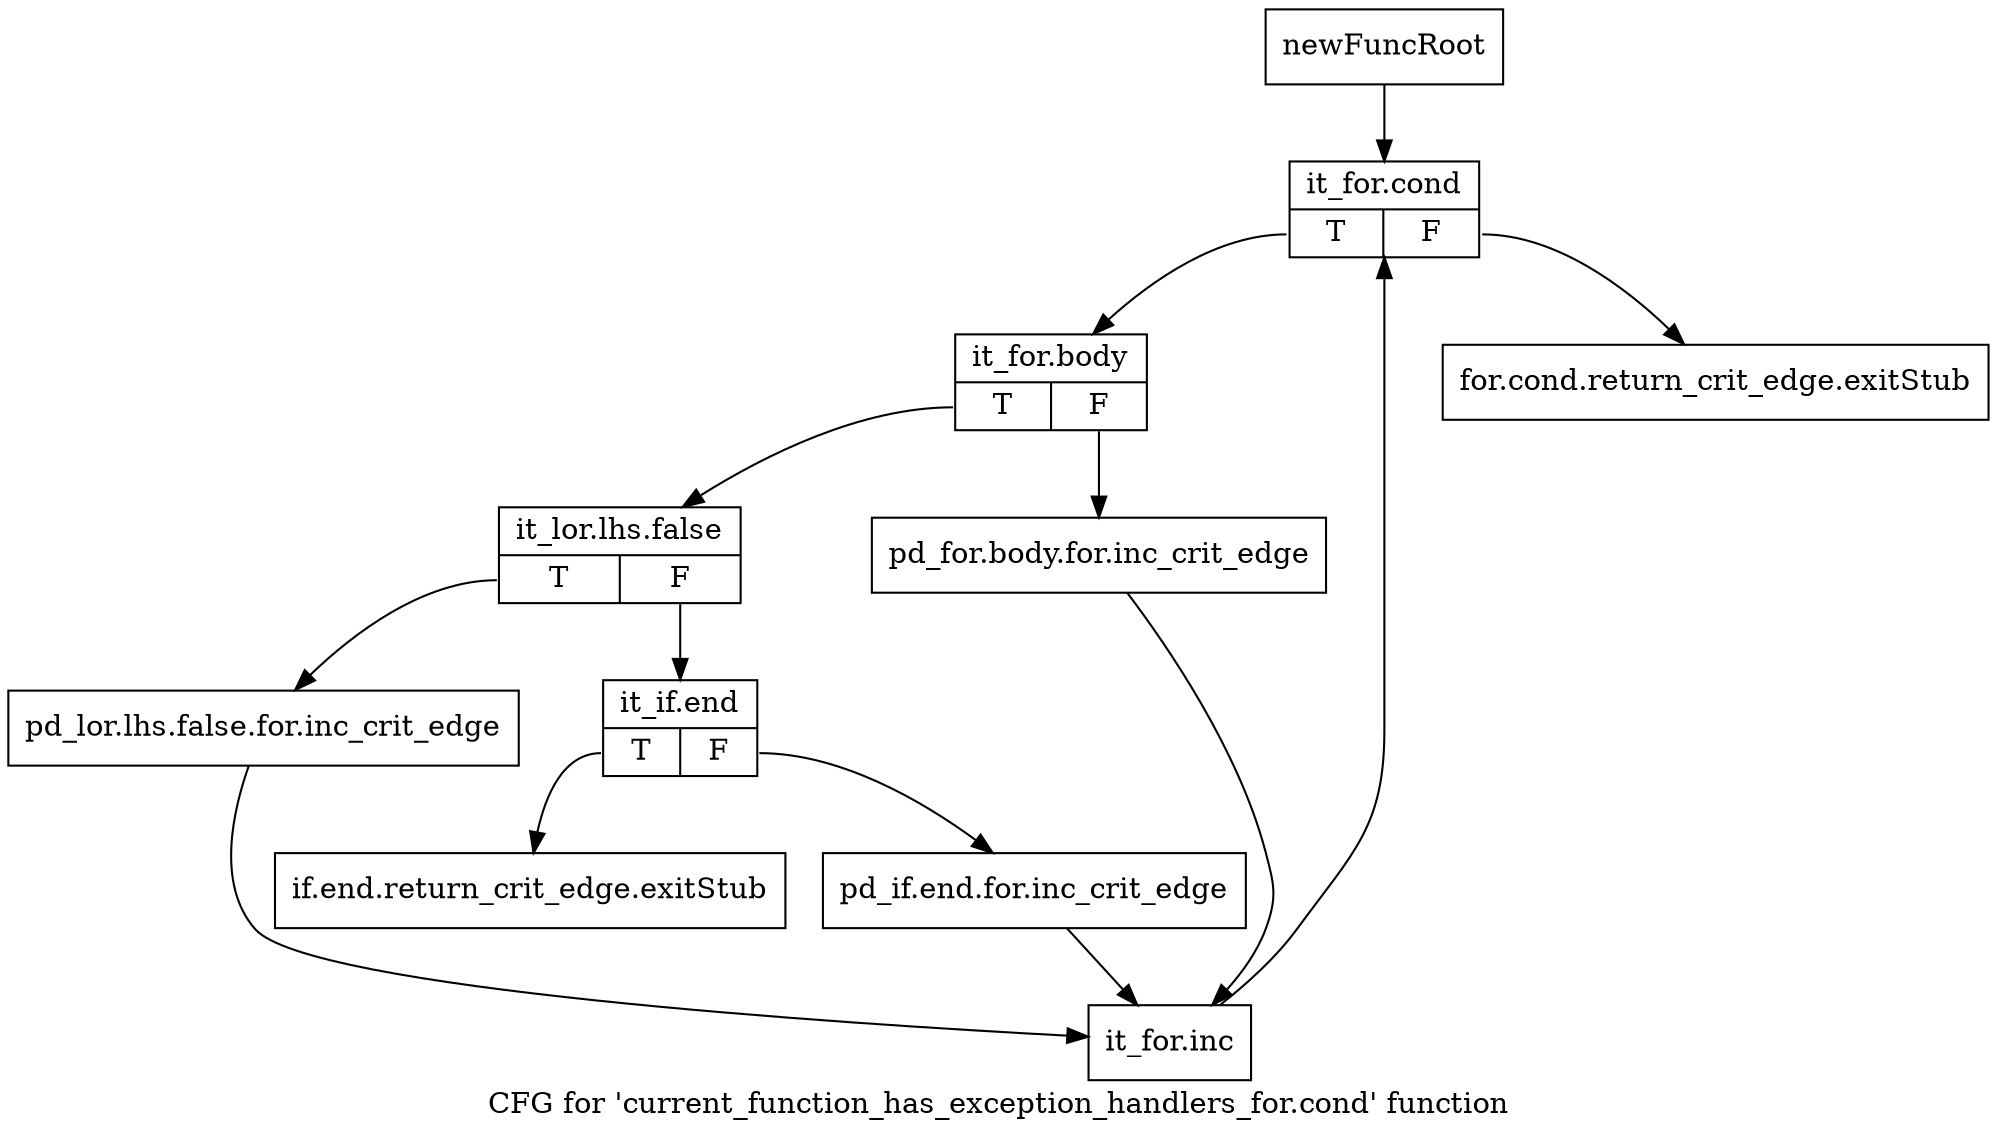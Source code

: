 digraph "CFG for 'current_function_has_exception_handlers_for.cond' function" {
	label="CFG for 'current_function_has_exception_handlers_for.cond' function";

	Node0xacaa3a0 [shape=record,label="{newFuncRoot}"];
	Node0xacaa3a0 -> Node0xacaa490;
	Node0xacaa3f0 [shape=record,label="{for.cond.return_crit_edge.exitStub}"];
	Node0xacaa440 [shape=record,label="{if.end.return_crit_edge.exitStub}"];
	Node0xacaa490 [shape=record,label="{it_for.cond|{<s0>T|<s1>F}}"];
	Node0xacaa490:s0 -> Node0xacaa4e0;
	Node0xacaa490:s1 -> Node0xacaa3f0;
	Node0xacaa4e0 [shape=record,label="{it_for.body|{<s0>T|<s1>F}}"];
	Node0xacaa4e0:s0 -> Node0xacaa580;
	Node0xacaa4e0:s1 -> Node0xacaa530;
	Node0xacaa530 [shape=record,label="{pd_for.body.for.inc_crit_edge}"];
	Node0xacaa530 -> Node0xacaa6c0;
	Node0xacaa580 [shape=record,label="{it_lor.lhs.false|{<s0>T|<s1>F}}"];
	Node0xacaa580:s0 -> Node0xacaa670;
	Node0xacaa580:s1 -> Node0xacaa5d0;
	Node0xacaa5d0 [shape=record,label="{it_if.end|{<s0>T|<s1>F}}"];
	Node0xacaa5d0:s0 -> Node0xacaa440;
	Node0xacaa5d0:s1 -> Node0xacaa620;
	Node0xacaa620 [shape=record,label="{pd_if.end.for.inc_crit_edge}"];
	Node0xacaa620 -> Node0xacaa6c0;
	Node0xacaa670 [shape=record,label="{pd_lor.lhs.false.for.inc_crit_edge}"];
	Node0xacaa670 -> Node0xacaa6c0;
	Node0xacaa6c0 [shape=record,label="{it_for.inc}"];
	Node0xacaa6c0 -> Node0xacaa490;
}
